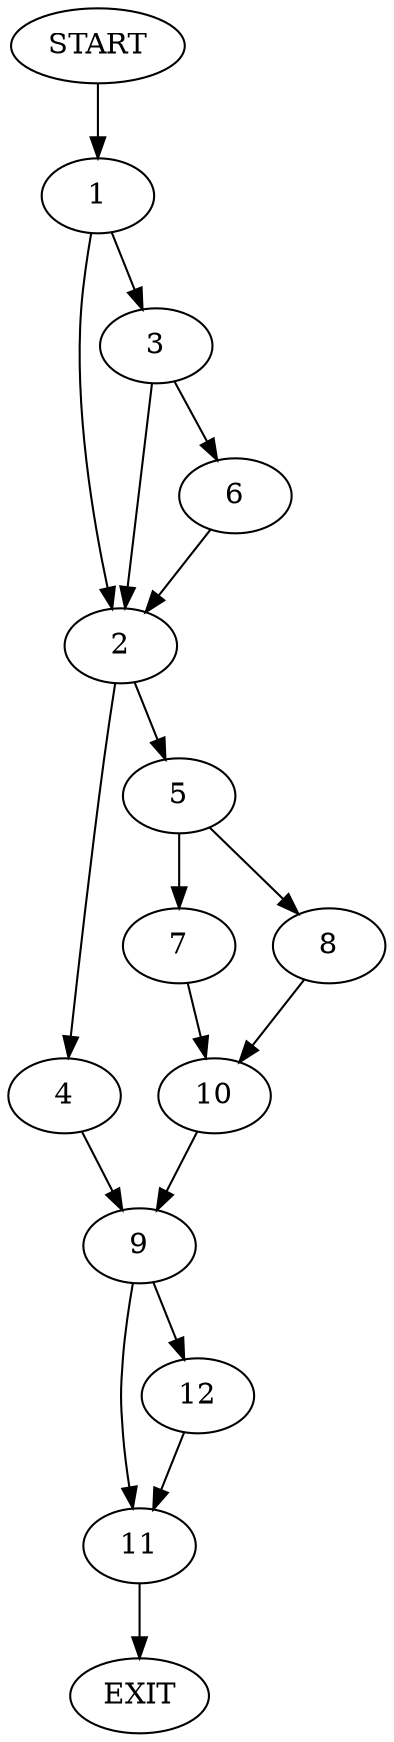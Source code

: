 digraph {
0 [label="START"]
13 [label="EXIT"]
0 -> 1
1 -> 2
1 -> 3
2 -> 4
2 -> 5
3 -> 2
3 -> 6
6 -> 2
5 -> 7
5 -> 8
4 -> 9
8 -> 10
7 -> 10
10 -> 9
9 -> 11
9 -> 12
12 -> 11
11 -> 13
}
